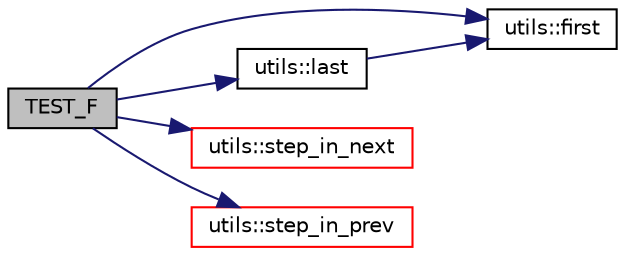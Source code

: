 digraph "TEST_F"
{
 // LATEX_PDF_SIZE
  edge [fontname="Helvetica",fontsize="10",labelfontname="Helvetica",labelfontsize="10"];
  node [fontname="Helvetica",fontsize="10",shape=record];
  rankdir="LR";
  Node1 [label="TEST_F",height=0.2,width=0.4,color="black", fillcolor="grey75", style="filled", fontcolor="black",tooltip=" "];
  Node1 -> Node2 [color="midnightblue",fontsize="10",style="solid",fontname="Helvetica"];
  Node2 [label="utils::first",height=0.2,width=0.4,color="black", fillcolor="white", style="filled",URL="$namespaceutils.html#a72b845a4cbe55282f22a9e95caebf7f5",tooltip=" "];
  Node1 -> Node3 [color="midnightblue",fontsize="10",style="solid",fontname="Helvetica"];
  Node3 [label="utils::last",height=0.2,width=0.4,color="black", fillcolor="white", style="filled",URL="$namespaceutils.html#acd3b5c301050895cccf206a7393fbe17",tooltip=" "];
  Node3 -> Node2 [color="midnightblue",fontsize="10",style="solid",fontname="Helvetica"];
  Node1 -> Node4 [color="midnightblue",fontsize="10",style="solid",fontname="Helvetica"];
  Node4 [label="utils::step_in_next",height=0.2,width=0.4,color="red", fillcolor="white", style="filled",URL="$namespaceutils.html#aae0c00dcb4b4cec75adf6933dff9b933",tooltip=" "];
  Node1 -> Node6 [color="midnightblue",fontsize="10",style="solid",fontname="Helvetica"];
  Node6 [label="utils::step_in_prev",height=0.2,width=0.4,color="red", fillcolor="white", style="filled",URL="$namespaceutils.html#a71ce35d1392d108b465cedfa744407ce",tooltip=" "];
}
